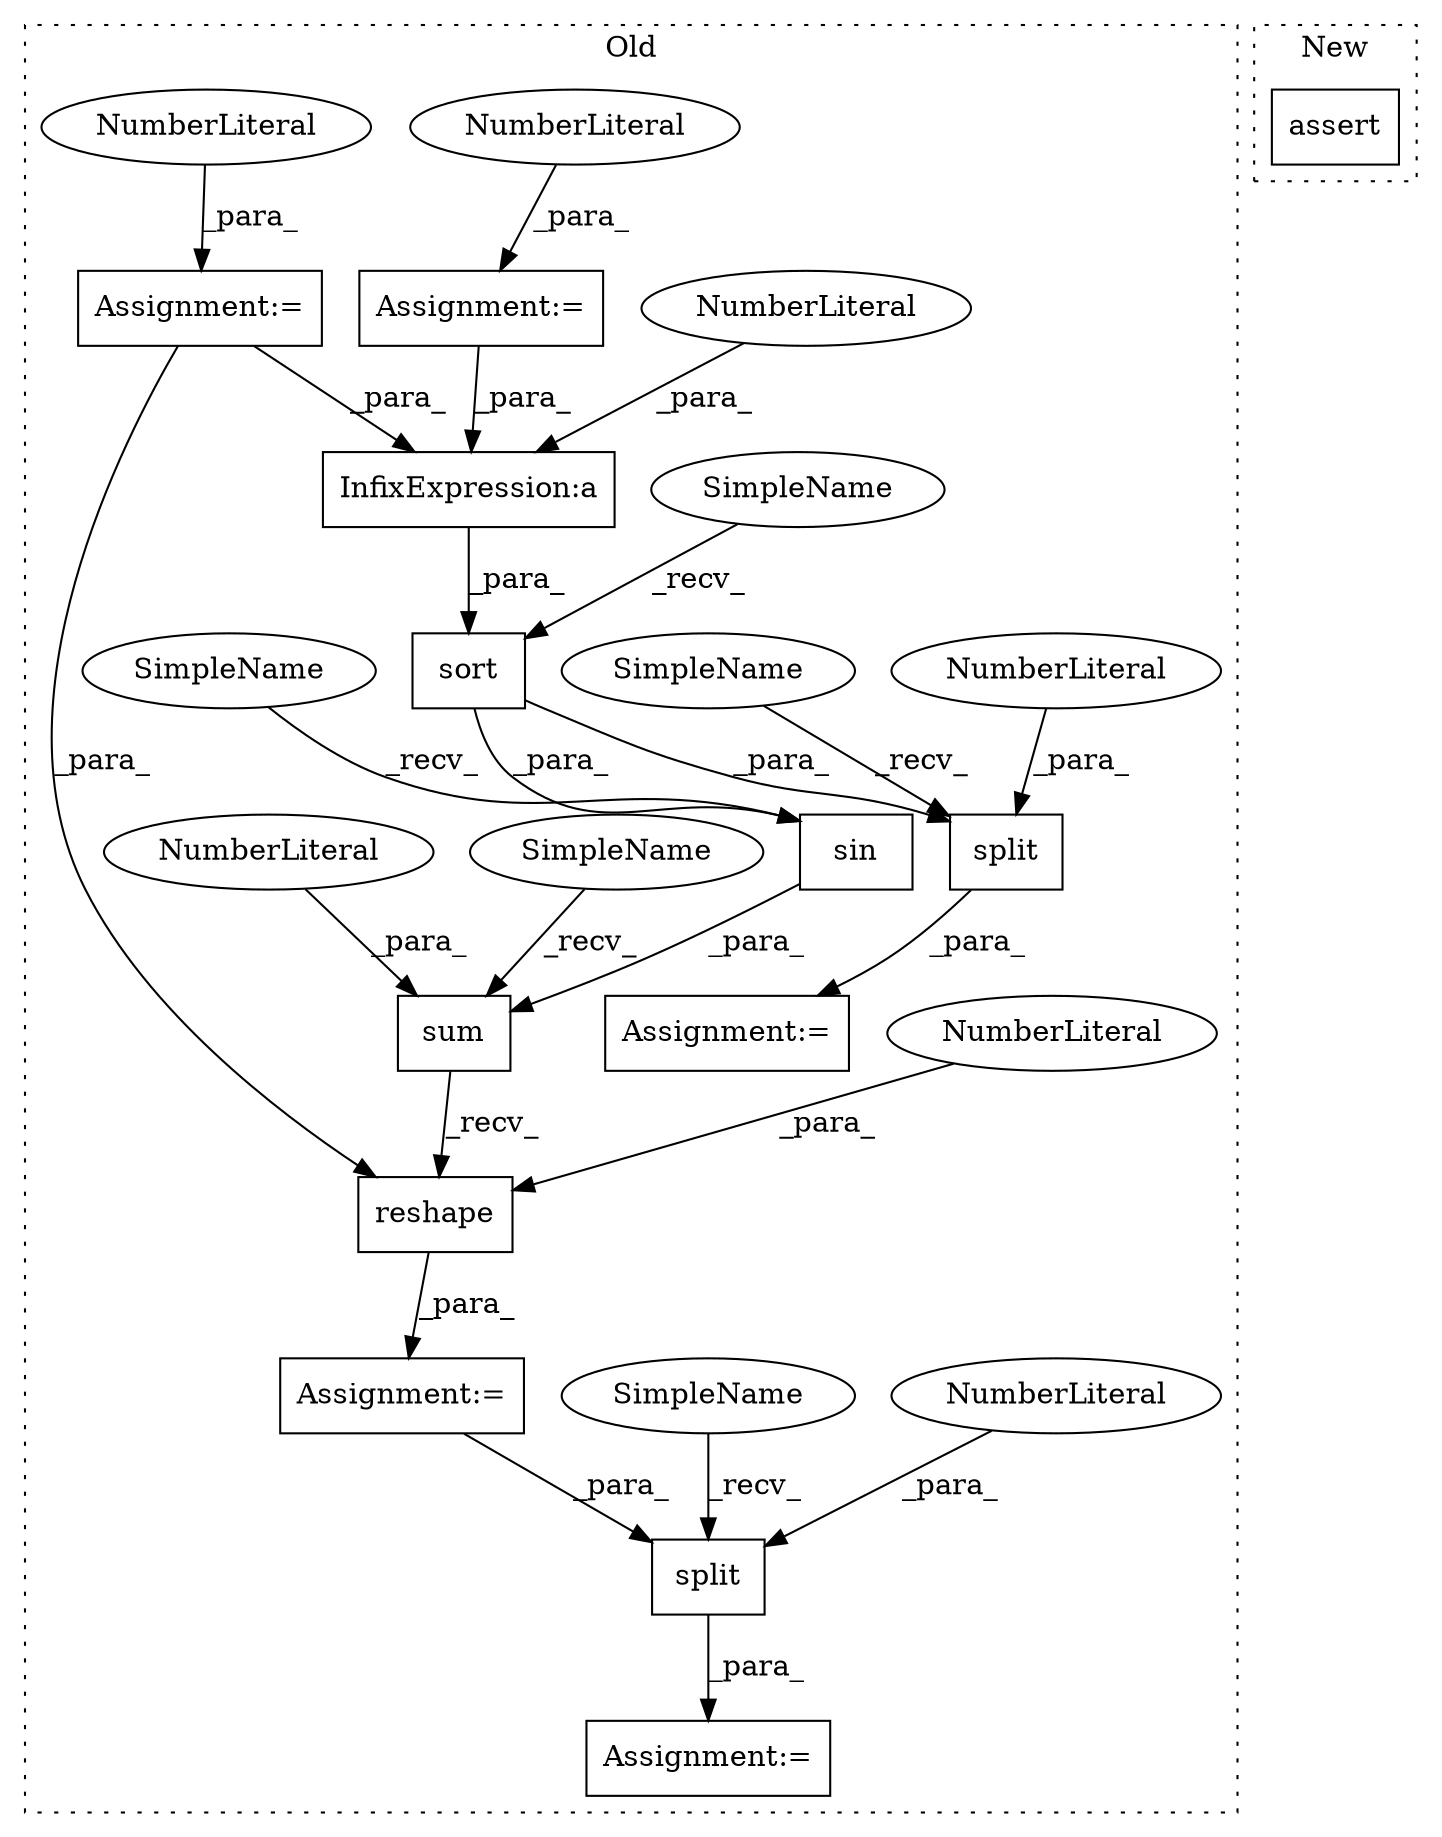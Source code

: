 digraph G {
subgraph cluster0 {
1 [label="reshape" a="32" s="442,457" l="8,1" shape="box"];
3 [label="Assignment:=" a="7" s="415" l="1" shape="box"];
4 [label="Assignment:=" a="7" s="532" l="2" shape="box"];
5 [label="NumberLiteral" a="34" s="456" l="1" shape="ellipse"];
6 [label="split" a="32" s="540,549" l="6,1" shape="box"];
7 [label="NumberLiteral" a="34" s="548" l="1" shape="ellipse"];
8 [label="split" a="32" s="494,503" l="6,1" shape="box"];
9 [label="NumberLiteral" a="34" s="502" l="1" shape="ellipse"];
10 [label="Assignment:=" a="7" s="351" l="1" shape="box"];
11 [label="NumberLiteral" a="34" s="352" l="1" shape="ellipse"];
12 [label="Assignment:=" a="7" s="486" l="2" shape="box"];
13 [label="Assignment:=" a="7" s="336" l="1" shape="box"];
14 [label="NumberLiteral" a="34" s="337" l="3" shape="ellipse"];
15 [label="InfixExpression:a" a="27" s="374" l="3" shape="box"];
16 [label="NumberLiteral" a="34" s="372" l="2" shape="ellipse"];
17 [label="sin" a="32" s="432,437" l="4,1" shape="box"];
18 [label="sum" a="32" s="422,440" l="4,1" shape="box"];
19 [label="NumberLiteral" a="34" s="439" l="1" shape="ellipse"];
20 [label="sort" a="32" s="367,407" l="5,1" shape="box"];
21 [label="SimpleName" a="42" s="488" l="5" shape="ellipse"];
22 [label="SimpleName" a="42" s="534" l="5" shape="ellipse"];
23 [label="SimpleName" a="42" s="361" l="5" shape="ellipse"];
24 [label="SimpleName" a="42" s="416" l="5" shape="ellipse"];
25 [label="SimpleName" a="42" s="426" l="5" shape="ellipse"];
label = "Old";
style="dotted";
}
subgraph cluster1 {
2 [label="assert" a="32" s="563,610" l="11,1" shape="box"];
label = "New";
style="dotted";
}
1 -> 3 [label="_para_"];
3 -> 6 [label="_para_"];
5 -> 1 [label="_para_"];
6 -> 4 [label="_para_"];
7 -> 6 [label="_para_"];
8 -> 12 [label="_para_"];
9 -> 8 [label="_para_"];
10 -> 15 [label="_para_"];
11 -> 10 [label="_para_"];
13 -> 15 [label="_para_"];
13 -> 1 [label="_para_"];
14 -> 13 [label="_para_"];
15 -> 20 [label="_para_"];
16 -> 15 [label="_para_"];
17 -> 18 [label="_para_"];
18 -> 1 [label="_recv_"];
19 -> 18 [label="_para_"];
20 -> 8 [label="_para_"];
20 -> 17 [label="_para_"];
21 -> 8 [label="_recv_"];
22 -> 6 [label="_recv_"];
23 -> 20 [label="_recv_"];
24 -> 18 [label="_recv_"];
25 -> 17 [label="_recv_"];
}